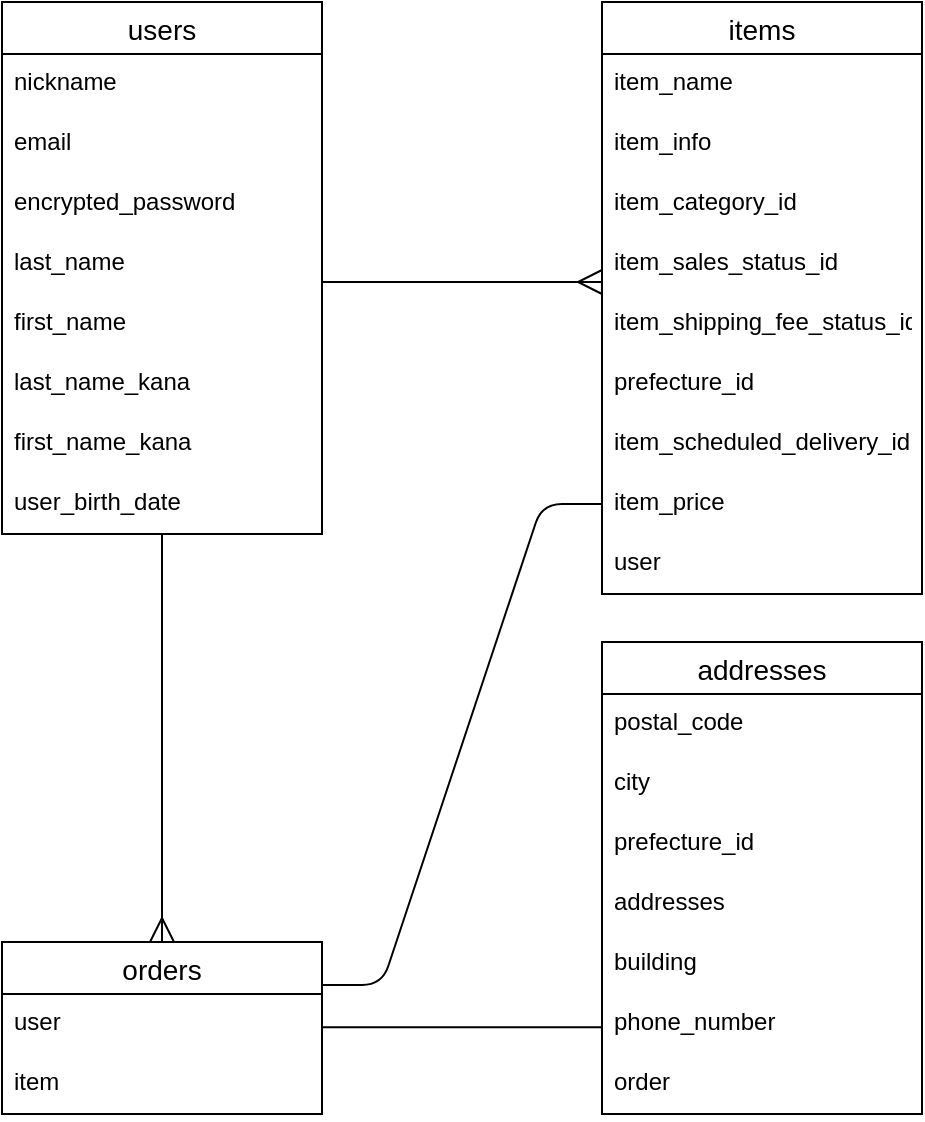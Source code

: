 <mxfile>
    <diagram id="XlxxmczfiBuPw7pWsFtB" name="ページ1">
        <mxGraphModel dx="667" dy="648" grid="1" gridSize="10" guides="1" tooltips="1" connect="1" arrows="1" fold="1" page="1" pageScale="1" pageWidth="827" pageHeight="1169" math="0" shadow="0">
            <root>
                <mxCell id="0"/>
                <mxCell id="1" parent="0"/>
                <mxCell id="2" value="users" style="swimlane;fontStyle=0;childLayout=stackLayout;horizontal=1;startSize=26;horizontalStack=0;resizeParent=1;resizeParentMax=0;resizeLast=0;collapsible=1;marginBottom=0;align=center;fontSize=14;" parent="1" vertex="1">
                    <mxGeometry x="50" y="20" width="160" height="266" as="geometry"/>
                </mxCell>
                <mxCell id="44" value="nickname" style="text;strokeColor=none;fillColor=none;spacingLeft=4;spacingRight=4;overflow=hidden;rotatable=0;points=[[0,0.5],[1,0.5]];portConstraint=eastwest;fontSize=12;labelBorderColor=none;" parent="2" vertex="1">
                    <mxGeometry y="26" width="160" height="30" as="geometry"/>
                </mxCell>
                <mxCell id="4" value="email" style="text;strokeColor=none;fillColor=none;spacingLeft=4;spacingRight=4;overflow=hidden;rotatable=0;points=[[0,0.5],[1,0.5]];portConstraint=eastwest;fontSize=12;" parent="2" vertex="1">
                    <mxGeometry y="56" width="160" height="30" as="geometry"/>
                </mxCell>
                <mxCell id="5" value="encrypted_password" style="text;strokeColor=none;fillColor=none;spacingLeft=4;spacingRight=4;overflow=hidden;rotatable=0;points=[[0,0.5],[1,0.5]];portConstraint=eastwest;fontSize=12;" parent="2" vertex="1">
                    <mxGeometry y="86" width="160" height="30" as="geometry"/>
                </mxCell>
                <mxCell id="49" value="last_name" style="text;strokeColor=none;fillColor=none;spacingLeft=4;spacingRight=4;overflow=hidden;rotatable=0;points=[[0,0.5],[1,0.5]];portConstraint=eastwest;fontSize=12;labelBorderColor=none;" parent="2" vertex="1">
                    <mxGeometry y="116" width="160" height="30" as="geometry"/>
                </mxCell>
                <mxCell id="50" value="first_name" style="text;strokeColor=none;fillColor=none;spacingLeft=4;spacingRight=4;overflow=hidden;rotatable=0;points=[[0,0.5],[1,0.5]];portConstraint=eastwest;fontSize=12;labelBorderColor=none;" parent="2" vertex="1">
                    <mxGeometry y="146" width="160" height="30" as="geometry"/>
                </mxCell>
                <mxCell id="51" value="last_name_kana" style="text;strokeColor=none;fillColor=none;spacingLeft=4;spacingRight=4;overflow=hidden;rotatable=0;points=[[0,0.5],[1,0.5]];portConstraint=eastwest;fontSize=12;labelBorderColor=none;" parent="2" vertex="1">
                    <mxGeometry y="176" width="160" height="30" as="geometry"/>
                </mxCell>
                <mxCell id="52" value="first_name_kana" style="text;strokeColor=none;fillColor=none;spacingLeft=4;spacingRight=4;overflow=hidden;rotatable=0;points=[[0,0.5],[1,0.5]];portConstraint=eastwest;fontSize=12;labelBorderColor=none;" parent="2" vertex="1">
                    <mxGeometry y="206" width="160" height="30" as="geometry"/>
                </mxCell>
                <mxCell id="53" value="user_birth_date" style="text;strokeColor=none;fillColor=none;spacingLeft=4;spacingRight=4;overflow=hidden;rotatable=0;points=[[0,0.5],[1,0.5]];portConstraint=eastwest;fontSize=12;labelBorderColor=none;" parent="2" vertex="1">
                    <mxGeometry y="236" width="160" height="30" as="geometry"/>
                </mxCell>
                <mxCell id="6" value="orders" style="swimlane;fontStyle=0;childLayout=stackLayout;horizontal=1;startSize=26;horizontalStack=0;resizeParent=1;resizeParentMax=0;resizeLast=0;collapsible=1;marginBottom=0;align=center;fontSize=14;" parent="1" vertex="1">
                    <mxGeometry x="50" y="490" width="160" height="86" as="geometry"/>
                </mxCell>
                <mxCell id="56" value="user" style="text;strokeColor=none;fillColor=none;spacingLeft=4;spacingRight=4;overflow=hidden;rotatable=0;points=[[0,0.5],[1,0.5]];portConstraint=eastwest;fontSize=12;" vertex="1" parent="6">
                    <mxGeometry y="26" width="160" height="30" as="geometry"/>
                </mxCell>
                <mxCell id="57" value="item" style="text;strokeColor=none;fillColor=none;spacingLeft=4;spacingRight=4;overflow=hidden;rotatable=0;points=[[0,0.5],[1,0.5]];portConstraint=eastwest;fontSize=12;" vertex="1" parent="6">
                    <mxGeometry y="56" width="160" height="30" as="geometry"/>
                </mxCell>
                <mxCell id="10" value="items" style="swimlane;fontStyle=0;childLayout=stackLayout;horizontal=1;startSize=26;horizontalStack=0;resizeParent=1;resizeParentMax=0;resizeLast=0;collapsible=1;marginBottom=0;align=center;fontSize=14;" parent="1" vertex="1">
                    <mxGeometry x="350" y="20" width="160" height="296" as="geometry"/>
                </mxCell>
                <mxCell id="11" value="item_name" style="text;strokeColor=none;fillColor=none;spacingLeft=4;spacingRight=4;overflow=hidden;rotatable=0;points=[[0,0.5],[1,0.5]];portConstraint=eastwest;fontSize=12;" parent="10" vertex="1">
                    <mxGeometry y="26" width="160" height="30" as="geometry"/>
                </mxCell>
                <mxCell id="43" value="item_info" style="text;strokeColor=none;fillColor=none;spacingLeft=4;spacingRight=4;overflow=hidden;rotatable=0;points=[[0,0.5],[1,0.5]];portConstraint=eastwest;fontSize=12;labelBorderColor=none;" parent="10" vertex="1">
                    <mxGeometry y="56" width="160" height="30" as="geometry"/>
                </mxCell>
                <mxCell id="42" value="item_category_id" style="text;strokeColor=none;fillColor=none;spacingLeft=4;spacingRight=4;overflow=hidden;rotatable=0;points=[[0,0.5],[1,0.5]];portConstraint=eastwest;fontSize=12;labelBorderColor=none;" parent="10" vertex="1">
                    <mxGeometry y="86" width="160" height="30" as="geometry"/>
                </mxCell>
                <mxCell id="41" value="item_sales_status_id" style="text;strokeColor=none;fillColor=none;spacingLeft=4;spacingRight=4;overflow=hidden;rotatable=0;points=[[0,0.5],[1,0.5]];portConstraint=eastwest;fontSize=12;labelBorderColor=none;" parent="10" vertex="1">
                    <mxGeometry y="116" width="160" height="30" as="geometry"/>
                </mxCell>
                <mxCell id="12" value="item_shipping_fee_status_id" style="text;strokeColor=none;fillColor=none;spacingLeft=4;spacingRight=4;overflow=hidden;rotatable=0;points=[[0,0.5],[1,0.5]];portConstraint=eastwest;fontSize=12;" parent="10" vertex="1">
                    <mxGeometry y="146" width="160" height="30" as="geometry"/>
                </mxCell>
                <mxCell id="39" value="prefecture_id" style="text;strokeColor=none;fillColor=none;spacingLeft=4;spacingRight=4;overflow=hidden;rotatable=0;points=[[0,0.5],[1,0.5]];portConstraint=eastwest;fontSize=12;labelBorderColor=none;" parent="10" vertex="1">
                    <mxGeometry y="176" width="160" height="30" as="geometry"/>
                </mxCell>
                <mxCell id="40" value="item_scheduled_delivery_id" style="text;strokeColor=none;fillColor=none;spacingLeft=4;spacingRight=4;overflow=hidden;rotatable=0;points=[[0,0.5],[1,0.5]];portConstraint=eastwest;fontSize=12;labelBorderColor=none;" parent="10" vertex="1">
                    <mxGeometry y="206" width="160" height="30" as="geometry"/>
                </mxCell>
                <mxCell id="13" value="item_price" style="text;strokeColor=none;fillColor=none;spacingLeft=4;spacingRight=4;overflow=hidden;rotatable=0;points=[[0,0.5],[1,0.5]];portConstraint=eastwest;fontSize=12;" parent="10" vertex="1">
                    <mxGeometry y="236" width="160" height="30" as="geometry"/>
                </mxCell>
                <mxCell id="59" value="user" style="text;strokeColor=none;fillColor=none;spacingLeft=4;spacingRight=4;overflow=hidden;rotatable=0;points=[[0,0.5],[1,0.5]];portConstraint=eastwest;fontSize=12;" vertex="1" parent="10">
                    <mxGeometry y="266" width="160" height="30" as="geometry"/>
                </mxCell>
                <mxCell id="14" value="addresses" style="swimlane;fontStyle=0;childLayout=stackLayout;horizontal=1;startSize=26;horizontalStack=0;resizeParent=1;resizeParentMax=0;resizeLast=0;collapsible=1;marginBottom=0;align=center;fontSize=14;" parent="1" vertex="1">
                    <mxGeometry x="350" y="340" width="160" height="236" as="geometry"/>
                </mxCell>
                <mxCell id="15" value="postal_code" style="text;strokeColor=none;fillColor=none;spacingLeft=4;spacingRight=4;overflow=hidden;rotatable=0;points=[[0,0.5],[1,0.5]];portConstraint=eastwest;fontSize=12;" parent="14" vertex="1">
                    <mxGeometry y="26" width="160" height="30" as="geometry"/>
                </mxCell>
                <mxCell id="16" value="city" style="text;strokeColor=none;fillColor=none;spacingLeft=4;spacingRight=4;overflow=hidden;rotatable=0;points=[[0,0.5],[1,0.5]];portConstraint=eastwest;fontSize=12;" parent="14" vertex="1">
                    <mxGeometry y="56" width="160" height="30" as="geometry"/>
                </mxCell>
                <mxCell id="17" value="prefecture_id" style="text;strokeColor=none;fillColor=none;spacingLeft=4;spacingRight=4;overflow=hidden;rotatable=0;points=[[0,0.5],[1,0.5]];portConstraint=eastwest;fontSize=12;" parent="14" vertex="1">
                    <mxGeometry y="86" width="160" height="30" as="geometry"/>
                </mxCell>
                <mxCell id="45" value="addresses" style="text;strokeColor=none;fillColor=none;spacingLeft=4;spacingRight=4;overflow=hidden;rotatable=0;points=[[0,0.5],[1,0.5]];portConstraint=eastwest;fontSize=12;labelBorderColor=none;" parent="14" vertex="1">
                    <mxGeometry y="116" width="160" height="30" as="geometry"/>
                </mxCell>
                <mxCell id="46" value="building" style="text;strokeColor=none;fillColor=none;spacingLeft=4;spacingRight=4;overflow=hidden;rotatable=0;points=[[0,0.5],[1,0.5]];portConstraint=eastwest;fontSize=12;labelBorderColor=none;" parent="14" vertex="1">
                    <mxGeometry y="146" width="160" height="30" as="geometry"/>
                </mxCell>
                <mxCell id="47" value="phone_number" style="text;strokeColor=none;fillColor=none;spacingLeft=4;spacingRight=4;overflow=hidden;rotatable=0;points=[[0,0.5],[1,0.5]];portConstraint=eastwest;fontSize=12;labelBorderColor=none;" parent="14" vertex="1">
                    <mxGeometry y="176" width="160" height="30" as="geometry"/>
                </mxCell>
                <mxCell id="58" value="order" style="text;strokeColor=none;fillColor=none;spacingLeft=4;spacingRight=4;overflow=hidden;rotatable=0;points=[[0,0.5],[1,0.5]];portConstraint=eastwest;fontSize=12;" vertex="1" parent="14">
                    <mxGeometry y="206" width="160" height="30" as="geometry"/>
                </mxCell>
                <mxCell id="23" value="" style="edgeStyle=entityRelationEdgeStyle;fontSize=12;html=1;endArrow=none;entryX=0;entryY=0.5;entryDx=0;entryDy=0;endSize=10;startArrow=none;startFill=0;startSize=10;exitX=1;exitY=0.25;exitDx=0;exitDy=0;endFill=0;" parent="1" target="13" edge="1" source="6">
                    <mxGeometry width="100" height="100" relative="1" as="geometry">
                        <mxPoint x="210" y="361" as="sourcePoint"/>
                        <mxPoint x="310" y="220" as="targetPoint"/>
                    </mxGeometry>
                </mxCell>
                <mxCell id="27" value="" style="endArrow=ERmany;html=1;rounded=0;sourcePerimeterSpacing=0;startArrow=none;startFill=0;endFill=0;endSize=10;startSize=10;" parent="1" edge="1">
                    <mxGeometry relative="1" as="geometry">
                        <mxPoint x="210" y="160" as="sourcePoint"/>
                        <mxPoint x="350" y="160" as="targetPoint"/>
                    </mxGeometry>
                </mxCell>
                <mxCell id="29" value="" style="endArrow=none;html=1;rounded=0;startSize=10;endSize=10;sourcePerimeterSpacing=0;startArrow=ERmany;startFill=0;endFill=0;" parent="1" edge="1" target="53" source="6">
                    <mxGeometry relative="1" as="geometry">
                        <mxPoint x="120" y="320" as="sourcePoint"/>
                        <mxPoint x="129.68" y="349.0" as="targetPoint"/>
                    </mxGeometry>
                </mxCell>
                <mxCell id="30" value="" style="endArrow=none;html=1;rounded=0;startSize=10;endSize=10;sourcePerimeterSpacing=0;" parent="1" edge="1">
                    <mxGeometry relative="1" as="geometry">
                        <mxPoint x="210" y="532.6" as="sourcePoint"/>
                        <mxPoint x="350" y="532.6" as="targetPoint"/>
                    </mxGeometry>
                </mxCell>
            </root>
        </mxGraphModel>
    </diagram>
</mxfile>